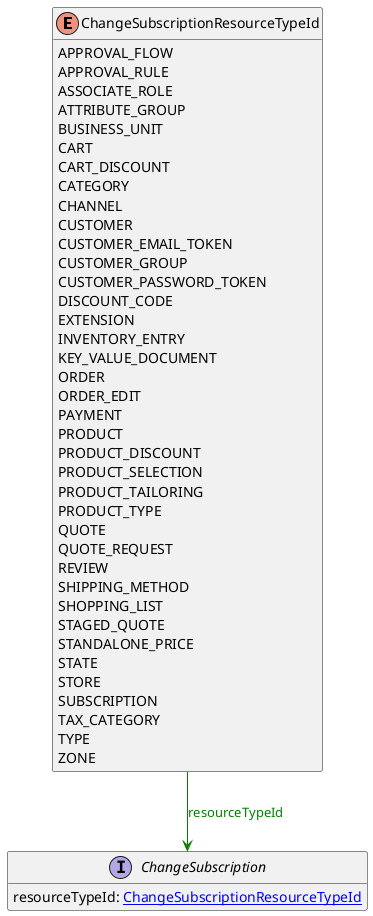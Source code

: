 @startuml

hide methods
enum ChangeSubscriptionResourceTypeId {
    APPROVAL_FLOW
    APPROVAL_RULE
    ASSOCIATE_ROLE
    ATTRIBUTE_GROUP
    BUSINESS_UNIT
    CART
    CART_DISCOUNT
    CATEGORY
    CHANNEL
    CUSTOMER
    CUSTOMER_EMAIL_TOKEN
    CUSTOMER_GROUP
    CUSTOMER_PASSWORD_TOKEN
    DISCOUNT_CODE
    EXTENSION
    INVENTORY_ENTRY
    KEY_VALUE_DOCUMENT
    ORDER
    ORDER_EDIT
    PAYMENT
    PRODUCT
    PRODUCT_DISCOUNT
    PRODUCT_SELECTION
    PRODUCT_TAILORING
    PRODUCT_TYPE
    QUOTE
    QUOTE_REQUEST
    REVIEW
    SHIPPING_METHOD
    SHOPPING_LIST
    STAGED_QUOTE
    STANDALONE_PRICE
    STATE
    STORE
    SUBSCRIPTION
    TAX_CATEGORY
    TYPE
    ZONE
}
interface ChangeSubscription [[ChangeSubscription.svg]]  {
    resourceTypeId: [[ChangeSubscriptionResourceTypeId.svg ChangeSubscriptionResourceTypeId]]
}
ChangeSubscriptionResourceTypeId --> ChangeSubscription #green;text:green : "resourceTypeId"
@enduml
